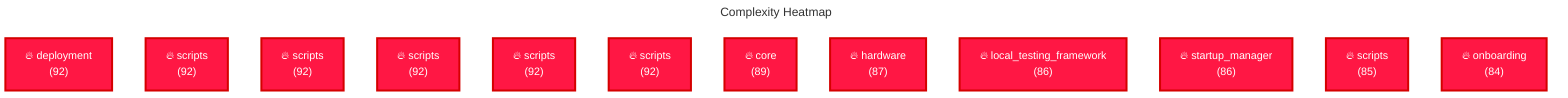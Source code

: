 ---
title: Complexity Heatmap
---
graph TD
    %% Complexity Heatmap

    COMP0["🔥 deployment\n(92)"]
    COMP1["🔥 scripts\n(92)"]
    COMP2["🔥 scripts\n(92)"]
    COMP3["🔥 scripts\n(92)"]
    COMP4["🔥 scripts\n(92)"]
    COMP5["🔥 scripts\n(92)"]
    COMP6["🔥 core\n(89)"]
    COMP7["🔥 hardware\n(87)"]
    COMP8["🔥 local_testing_framework\n(86)"]
    COMP9["🔥 startup_manager\n(86)"]
    COMP10["🔥 scripts\n(85)"]
    COMP11["🔥 onboarding\n(84)"]

    %% Complexity Styling
    classDef very-high fill:#ff1744,color:#fff,stroke:#d50000,stroke-width:3px
    classDef high fill:#ff9800,color:#fff,stroke:#e65100,stroke-width:3px
    classDef medium fill:#ffc107,color:#000,stroke:#ff8f00,stroke-width:2px
    classDef low fill:#4caf50,color:#fff,stroke:#2e7d32,stroke-width:2px
    class COMP0 very-high
    class COMP1 very-high
    class COMP2 very-high
    class COMP3 very-high
    class COMP4 very-high
    class COMP5 very-high
    class COMP6 very-high
    class COMP7 very-high
    class COMP8 very-high
    class COMP9 very-high
    class COMP10 very-high
    class COMP11 very-high